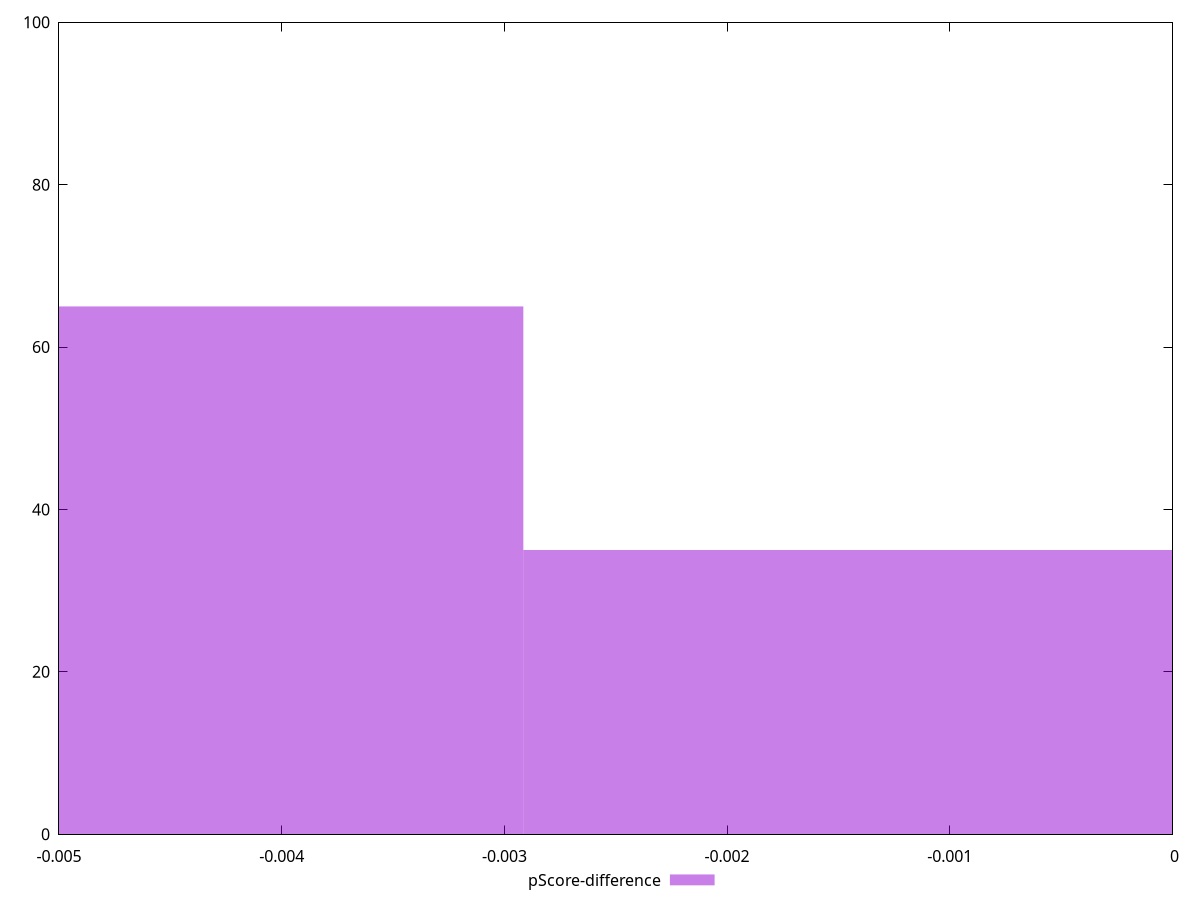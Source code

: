 reset

$pScoreDifference <<EOF
0 35
-0.005829876381510639 65
EOF

set key outside below
set boxwidth 0.005829876381510639
set xrange [-0.0050000000000000044:0]
set yrange [0:100]
set trange [0:100]
set style fill transparent solid 0.5 noborder
set terminal svg size 640, 490 enhanced background rgb 'white'
set output "reports/report_00032_2021-02-25T10-28-15.087Z/unminified-javascript/samples/astro/pScore-difference/histogram.svg"

plot $pScoreDifference title "pScore-difference" with boxes

reset
